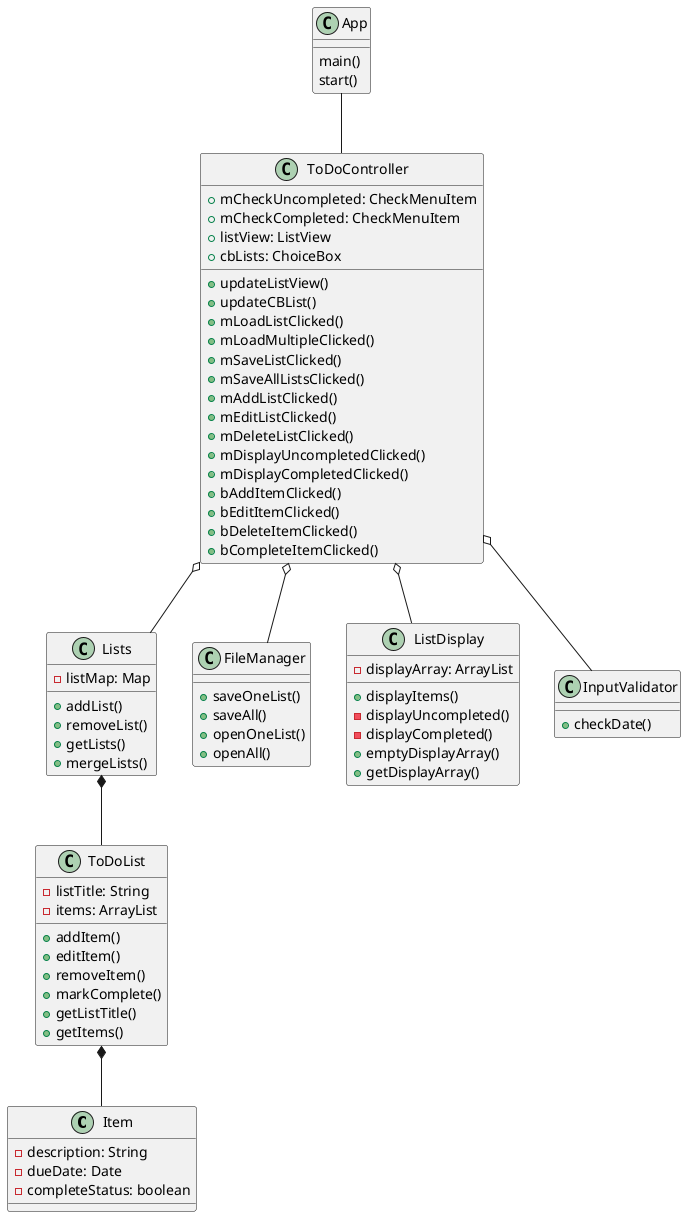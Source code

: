 @startuml
class Item{
-description: String
-dueDate: Date
-completeStatus: boolean
}

class ToDoList{
-listTitle: String
-items: ArrayList
+addItem()
+editItem()
+removeItem()
+markComplete()
+getListTitle()
+getItems()
}

class Lists{
-listMap: Map
+addList()
+removeList()
+getLists()
+mergeLists()
}

class FileManager{
+saveOneList()
+saveAll()
+openOneList()
+openAll()
}

class ListDisplay{
-displayArray: ArrayList
+displayItems()
-displayUncompleted()
-displayCompleted()
+emptyDisplayArray()
+getDisplayArray()
}

class ToDoController{
+mCheckUncompleted: CheckMenuItem
+mCheckCompleted: CheckMenuItem
+listView: ListView
+cbLists: ChoiceBox
+updateListView()
+updateCBList()
+mLoadListClicked()
+mLoadMultipleClicked()
+mSaveListClicked()
+mSaveAllListsClicked()
+mAddListClicked()
+mEditListClicked()
+mDeleteListClicked()
+mDisplayUncompletedClicked()
+mDisplayCompletedClicked()
+bAddItemClicked()
+bEditItemClicked()
+bDeleteItemClicked()
+bCompleteItemClicked()
}

class App{
main()
start()
}

class InputValidator{
+checkDate()
}




App -- ToDoController
ToDoController o-- Lists
ToDoController o-- ListDisplay
ToDoController o-- FileManager
ToDoController o-- InputValidator
Lists *-- ToDoList
ToDoList *-- Item
@enduml